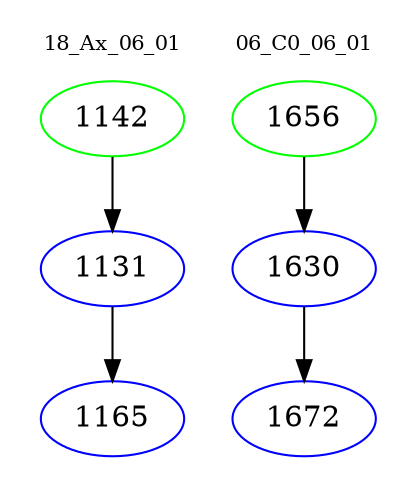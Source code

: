 digraph{
subgraph cluster_0 {
color = white
label = "18_Ax_06_01";
fontsize=10;
T0_1142 [label="1142", color="green"]
T0_1142 -> T0_1131 [color="black"]
T0_1131 [label="1131", color="blue"]
T0_1131 -> T0_1165 [color="black"]
T0_1165 [label="1165", color="blue"]
}
subgraph cluster_1 {
color = white
label = "06_C0_06_01";
fontsize=10;
T1_1656 [label="1656", color="green"]
T1_1656 -> T1_1630 [color="black"]
T1_1630 [label="1630", color="blue"]
T1_1630 -> T1_1672 [color="black"]
T1_1672 [label="1672", color="blue"]
}
}
